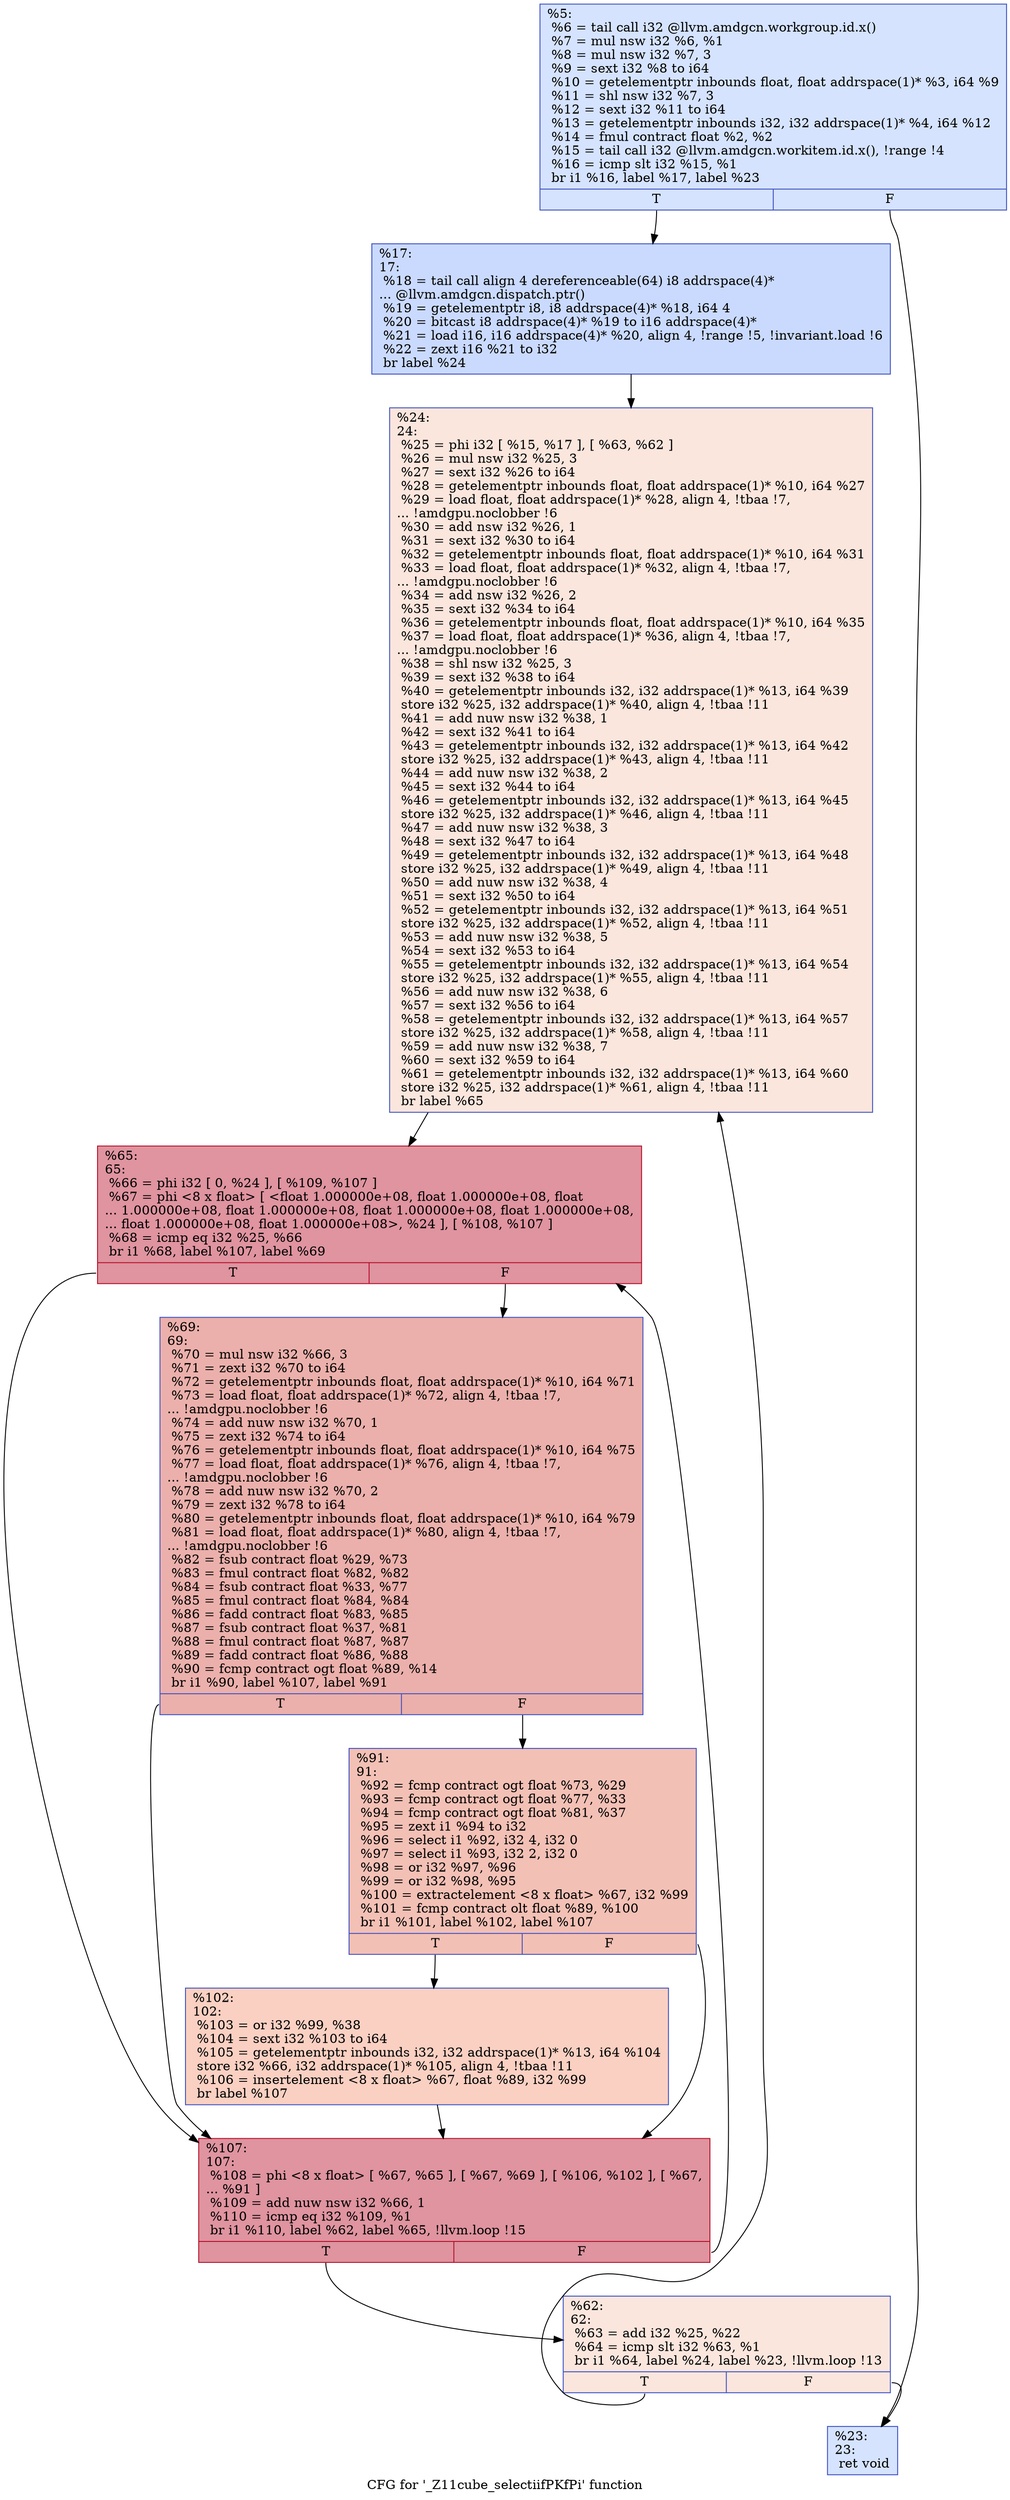 digraph "CFG for '_Z11cube_selectiifPKfPi' function" {
	label="CFG for '_Z11cube_selectiifPKfPi' function";

	Node0x554e420 [shape=record,color="#3d50c3ff", style=filled, fillcolor="#a1c0ff70",label="{%5:\l  %6 = tail call i32 @llvm.amdgcn.workgroup.id.x()\l  %7 = mul nsw i32 %6, %1\l  %8 = mul nsw i32 %7, 3\l  %9 = sext i32 %8 to i64\l  %10 = getelementptr inbounds float, float addrspace(1)* %3, i64 %9\l  %11 = shl nsw i32 %7, 3\l  %12 = sext i32 %11 to i64\l  %13 = getelementptr inbounds i32, i32 addrspace(1)* %4, i64 %12\l  %14 = fmul contract float %2, %2\l  %15 = tail call i32 @llvm.amdgcn.workitem.id.x(), !range !4\l  %16 = icmp slt i32 %15, %1\l  br i1 %16, label %17, label %23\l|{<s0>T|<s1>F}}"];
	Node0x554e420:s0 -> Node0x554ed30;
	Node0x554e420:s1 -> Node0x5550010;
	Node0x554ed30 [shape=record,color="#3d50c3ff", style=filled, fillcolor="#88abfd70",label="{%17:\l17:                                               \l  %18 = tail call align 4 dereferenceable(64) i8 addrspace(4)*\l... @llvm.amdgcn.dispatch.ptr()\l  %19 = getelementptr i8, i8 addrspace(4)* %18, i64 4\l  %20 = bitcast i8 addrspace(4)* %19 to i16 addrspace(4)*\l  %21 = load i16, i16 addrspace(4)* %20, align 4, !range !5, !invariant.load !6\l  %22 = zext i16 %21 to i32\l  br label %24\l}"];
	Node0x554ed30 -> Node0x5550850;
	Node0x5550010 [shape=record,color="#3d50c3ff", style=filled, fillcolor="#a1c0ff70",label="{%23:\l23:                                               \l  ret void\l}"];
	Node0x5550850 [shape=record,color="#3d50c3ff", style=filled, fillcolor="#f3c7b170",label="{%24:\l24:                                               \l  %25 = phi i32 [ %15, %17 ], [ %63, %62 ]\l  %26 = mul nsw i32 %25, 3\l  %27 = sext i32 %26 to i64\l  %28 = getelementptr inbounds float, float addrspace(1)* %10, i64 %27\l  %29 = load float, float addrspace(1)* %28, align 4, !tbaa !7,\l... !amdgpu.noclobber !6\l  %30 = add nsw i32 %26, 1\l  %31 = sext i32 %30 to i64\l  %32 = getelementptr inbounds float, float addrspace(1)* %10, i64 %31\l  %33 = load float, float addrspace(1)* %32, align 4, !tbaa !7,\l... !amdgpu.noclobber !6\l  %34 = add nsw i32 %26, 2\l  %35 = sext i32 %34 to i64\l  %36 = getelementptr inbounds float, float addrspace(1)* %10, i64 %35\l  %37 = load float, float addrspace(1)* %36, align 4, !tbaa !7,\l... !amdgpu.noclobber !6\l  %38 = shl nsw i32 %25, 3\l  %39 = sext i32 %38 to i64\l  %40 = getelementptr inbounds i32, i32 addrspace(1)* %13, i64 %39\l  store i32 %25, i32 addrspace(1)* %40, align 4, !tbaa !11\l  %41 = add nuw nsw i32 %38, 1\l  %42 = sext i32 %41 to i64\l  %43 = getelementptr inbounds i32, i32 addrspace(1)* %13, i64 %42\l  store i32 %25, i32 addrspace(1)* %43, align 4, !tbaa !11\l  %44 = add nuw nsw i32 %38, 2\l  %45 = sext i32 %44 to i64\l  %46 = getelementptr inbounds i32, i32 addrspace(1)* %13, i64 %45\l  store i32 %25, i32 addrspace(1)* %46, align 4, !tbaa !11\l  %47 = add nuw nsw i32 %38, 3\l  %48 = sext i32 %47 to i64\l  %49 = getelementptr inbounds i32, i32 addrspace(1)* %13, i64 %48\l  store i32 %25, i32 addrspace(1)* %49, align 4, !tbaa !11\l  %50 = add nuw nsw i32 %38, 4\l  %51 = sext i32 %50 to i64\l  %52 = getelementptr inbounds i32, i32 addrspace(1)* %13, i64 %51\l  store i32 %25, i32 addrspace(1)* %52, align 4, !tbaa !11\l  %53 = add nuw nsw i32 %38, 5\l  %54 = sext i32 %53 to i64\l  %55 = getelementptr inbounds i32, i32 addrspace(1)* %13, i64 %54\l  store i32 %25, i32 addrspace(1)* %55, align 4, !tbaa !11\l  %56 = add nuw nsw i32 %38, 6\l  %57 = sext i32 %56 to i64\l  %58 = getelementptr inbounds i32, i32 addrspace(1)* %13, i64 %57\l  store i32 %25, i32 addrspace(1)* %58, align 4, !tbaa !11\l  %59 = add nuw nsw i32 %38, 7\l  %60 = sext i32 %59 to i64\l  %61 = getelementptr inbounds i32, i32 addrspace(1)* %13, i64 %60\l  store i32 %25, i32 addrspace(1)* %61, align 4, !tbaa !11\l  br label %65\l}"];
	Node0x5550850 -> Node0x5553a50;
	Node0x55509a0 [shape=record,color="#3d50c3ff", style=filled, fillcolor="#f3c7b170",label="{%62:\l62:                                               \l  %63 = add i32 %25, %22\l  %64 = icmp slt i32 %63, %1\l  br i1 %64, label %24, label %23, !llvm.loop !13\l|{<s0>T|<s1>F}}"];
	Node0x55509a0:s0 -> Node0x5550850;
	Node0x55509a0:s1 -> Node0x5550010;
	Node0x5553a50 [shape=record,color="#b70d28ff", style=filled, fillcolor="#b70d2870",label="{%65:\l65:                                               \l  %66 = phi i32 [ 0, %24 ], [ %109, %107 ]\l  %67 = phi \<8 x float\> [ \<float 1.000000e+08, float 1.000000e+08, float\l... 1.000000e+08, float 1.000000e+08, float 1.000000e+08, float 1.000000e+08,\l... float 1.000000e+08, float 1.000000e+08\>, %24 ], [ %108, %107 ]\l  %68 = icmp eq i32 %25, %66\l  br i1 %68, label %107, label %69\l|{<s0>T|<s1>F}}"];
	Node0x5553a50:s0 -> Node0x55517c0;
	Node0x5553a50:s1 -> Node0x55554a0;
	Node0x55554a0 [shape=record,color="#3d50c3ff", style=filled, fillcolor="#d24b4070",label="{%69:\l69:                                               \l  %70 = mul nsw i32 %66, 3\l  %71 = zext i32 %70 to i64\l  %72 = getelementptr inbounds float, float addrspace(1)* %10, i64 %71\l  %73 = load float, float addrspace(1)* %72, align 4, !tbaa !7,\l... !amdgpu.noclobber !6\l  %74 = add nuw nsw i32 %70, 1\l  %75 = zext i32 %74 to i64\l  %76 = getelementptr inbounds float, float addrspace(1)* %10, i64 %75\l  %77 = load float, float addrspace(1)* %76, align 4, !tbaa !7,\l... !amdgpu.noclobber !6\l  %78 = add nuw nsw i32 %70, 2\l  %79 = zext i32 %78 to i64\l  %80 = getelementptr inbounds float, float addrspace(1)* %10, i64 %79\l  %81 = load float, float addrspace(1)* %80, align 4, !tbaa !7,\l... !amdgpu.noclobber !6\l  %82 = fsub contract float %29, %73\l  %83 = fmul contract float %82, %82\l  %84 = fsub contract float %33, %77\l  %85 = fmul contract float %84, %84\l  %86 = fadd contract float %83, %85\l  %87 = fsub contract float %37, %81\l  %88 = fmul contract float %87, %87\l  %89 = fadd contract float %86, %88\l  %90 = fcmp contract ogt float %89, %14\l  br i1 %90, label %107, label %91\l|{<s0>T|<s1>F}}"];
	Node0x55554a0:s0 -> Node0x55517c0;
	Node0x55554a0:s1 -> Node0x55561d0;
	Node0x55561d0 [shape=record,color="#3d50c3ff", style=filled, fillcolor="#e5705870",label="{%91:\l91:                                               \l  %92 = fcmp contract ogt float %73, %29\l  %93 = fcmp contract ogt float %77, %33\l  %94 = fcmp contract ogt float %81, %37\l  %95 = zext i1 %94 to i32\l  %96 = select i1 %92, i32 4, i32 0\l  %97 = select i1 %93, i32 2, i32 0\l  %98 = or i32 %97, %96\l  %99 = or i32 %98, %95\l  %100 = extractelement \<8 x float\> %67, i32 %99\l  %101 = fcmp contract olt float %89, %100\l  br i1 %101, label %102, label %107\l|{<s0>T|<s1>F}}"];
	Node0x55561d0:s0 -> Node0x55568d0;
	Node0x55561d0:s1 -> Node0x55517c0;
	Node0x55568d0 [shape=record,color="#3d50c3ff", style=filled, fillcolor="#f3947570",label="{%102:\l102:                                              \l  %103 = or i32 %99, %38\l  %104 = sext i32 %103 to i64\l  %105 = getelementptr inbounds i32, i32 addrspace(1)* %13, i64 %104\l  store i32 %66, i32 addrspace(1)* %105, align 4, !tbaa !11\l  %106 = insertelement \<8 x float\> %67, float %89, i32 %99\l  br label %107\l}"];
	Node0x55568d0 -> Node0x55517c0;
	Node0x55517c0 [shape=record,color="#b70d28ff", style=filled, fillcolor="#b70d2870",label="{%107:\l107:                                              \l  %108 = phi \<8 x float\> [ %67, %65 ], [ %67, %69 ], [ %106, %102 ], [ %67,\l... %91 ]\l  %109 = add nuw nsw i32 %66, 1\l  %110 = icmp eq i32 %109, %1\l  br i1 %110, label %62, label %65, !llvm.loop !15\l|{<s0>T|<s1>F}}"];
	Node0x55517c0:s0 -> Node0x55509a0;
	Node0x55517c0:s1 -> Node0x5553a50;
}
